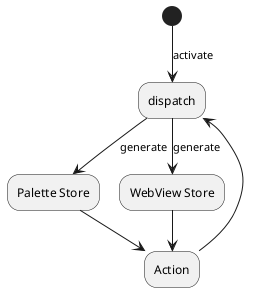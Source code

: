 @@startuml test


(*) --> [activate] dispatch

"dispatch" --> [generate] "Palette Store"
"dispatch" --> [generate] "WebView Store" 
"WebView Store" --> Action
"Palette Store"  --> Action
Action --> dispatch

@@enduml

@@startuml Sequence
-> dispatcher : activate
dispatcher -> "Palette Store" : create
"Palette Store" --> dispatcher : dispatch action
@@enduml

@@startuml Activity
(*) --> "create dispatcher"
"create dispatcher" --> "create PaletteStore"
"create PaletteStore" --> "dispatch Action-View"
if "ViewStore which has key of Action exist" then
    -> dispatch the Store
else
    -> create a store 
    -> dispatch the Store

@@enduml

@@startuml usecase
agent dispatcher

node stores{
    [PaletteViewStore]
    [WebViewStore]
}

package Action{
    [searchQuery]
}
node views{
    [Webview]
    [VscodePalette]
}

(start extension) -down-> dispatcher :create
dispatcher -down-> PaletteViewStore : create
dispatcher -down-> WebViewStore : create by Action
dispatcher <- Action

searchQuery <- stores :regist actions
views -> Action : dispatch


WebViewStore -down-> Webview : generate & Postmessage
WebViewStore <-down- Webview : postMessaage

User -> Webview : event
@@enduml